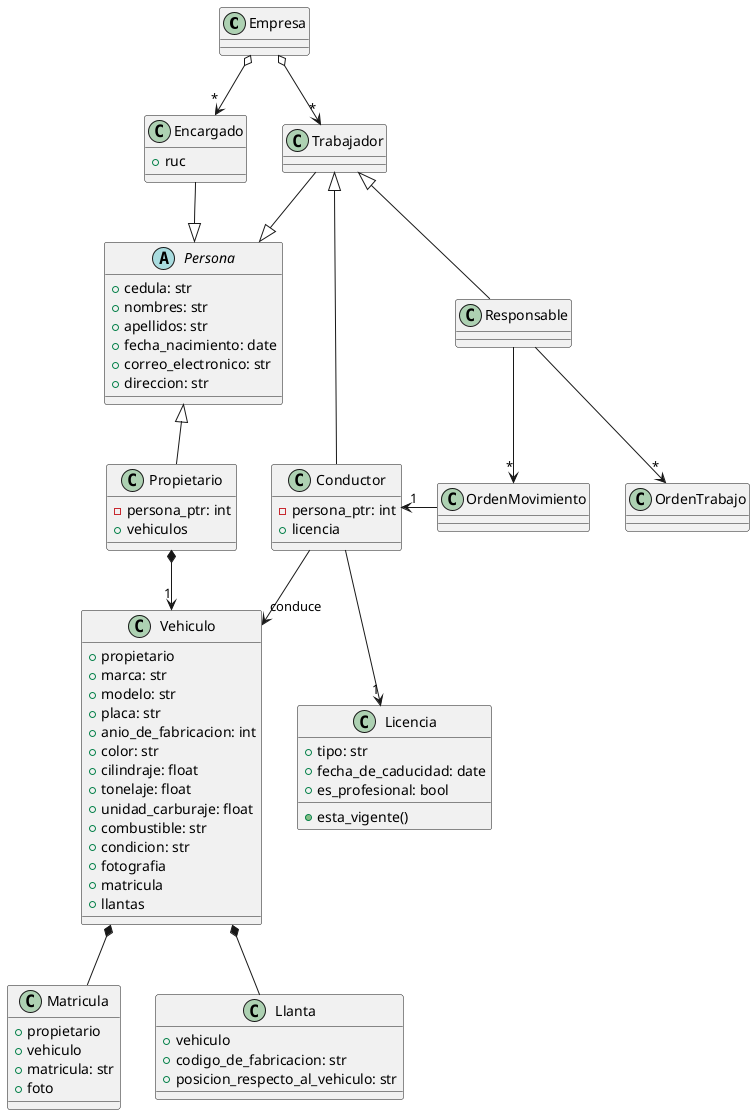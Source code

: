 @startuml DB

class Empresa {

}

abstract class Persona {
    +cedula: str
    +nombres: str
    +apellidos: str
    +fecha_nacimiento: date
    +correo_electronico: str
    +direccion: str
}

class Encargado {
    + ruc
}

class Trabajador {

}

class Propietario {
    -persona_ptr: int
    +vehiculos
}

class Conductor {
    -persona_ptr: int
    +licencia
}

class Encargado {

}

class Vehiculo {
    +propietario
    +marca: str
    +modelo: str
    +placa: str
    +anio_de_fabricacion: int
    +color: str
    +cilindraje: float
    +tonelaje: float
    +unidad_carburaje: float
    +combustible: str
    +condicion: str
    +fotografia
    +matricula
    +llantas
}

class Licencia {
    +tipo: str
    +fecha_de_caducidad: date
    +es_profesional: bool
    +esta_vigente()
}

class Matricula {
    +propietario
    +vehiculo
    +matricula: str
    +foto
}

class Llanta {
    +vehiculo
    +codigo_de_fabricacion: str
    +posicion_respecto_al_vehiculo: str
}

Trabajador --|> Persona
Encargado --|> Persona
Empresa o--> "*" Trabajador
Empresa o--> "*" Encargado

Persona <|-- Propietario
Trabajador <|-- Conductor
Trabajador <|-- Responsable
Propietario *--> "1" Vehiculo
Conductor --> "1" Licencia
Conductor --> "conduce" Vehiculo
Vehiculo *-- Matricula
Vehiculo *-- Llanta

Responsable --> "*" OrdenTrabajo
Responsable --> "*" OrdenMovimiento

OrdenMovimiento -left-> "1" Conductor

@enduml
